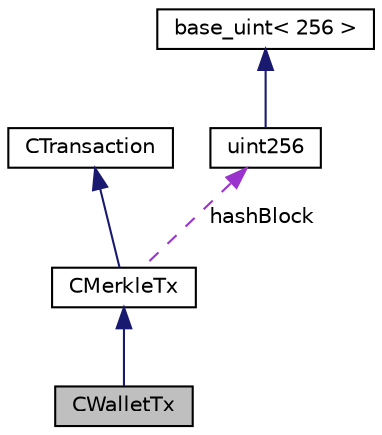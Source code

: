 digraph "CWalletTx"
{
 // LATEX_PDF_SIZE
  edge [fontname="Helvetica",fontsize="10",labelfontname="Helvetica",labelfontsize="10"];
  node [fontname="Helvetica",fontsize="10",shape=record];
  Node3 [label="CWalletTx",height=0.2,width=0.4,color="black", fillcolor="grey75", style="filled", fontcolor="black",tooltip=" "];
  Node4 -> Node3 [dir="back",color="midnightblue",fontsize="10",style="solid",fontname="Helvetica"];
  Node4 [label="CMerkleTx",height=0.2,width=0.4,color="black", fillcolor="white", style="filled",URL="$class_c_merkle_tx.html",tooltip=" "];
  Node5 -> Node4 [dir="back",color="midnightblue",fontsize="10",style="solid",fontname="Helvetica"];
  Node5 [label="CTransaction",height=0.2,width=0.4,color="black", fillcolor="white", style="filled",URL="$class_c_transaction.html",tooltip=" "];
  Node6 -> Node4 [dir="back",color="darkorchid3",fontsize="10",style="dashed",label=" hashBlock" ,fontname="Helvetica"];
  Node6 [label="uint256",height=0.2,width=0.4,color="black", fillcolor="white", style="filled",URL="$classuint256.html",tooltip=" "];
  Node7 -> Node6 [dir="back",color="midnightblue",fontsize="10",style="solid",fontname="Helvetica"];
  Node7 [label="base_uint\< 256 \>",height=0.2,width=0.4,color="black", fillcolor="white", style="filled",URL="$classbase__uint.html",tooltip=" "];
}
